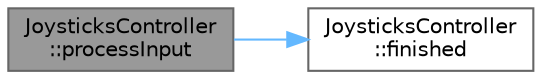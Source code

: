 digraph "JoysticksController::processInput"
{
 // LATEX_PDF_SIZE
  bgcolor="transparent";
  edge [fontname=Helvetica,fontsize=10,labelfontname=Helvetica,labelfontsize=10];
  node [fontname=Helvetica,fontsize=10,shape=box,height=0.2,width=0.4];
  rankdir="LR";
  Node1 [id="Node000001",label="JoysticksController\l::processInput",height=0.2,width=0.4,color="gray40", fillcolor="grey60", style="filled", fontcolor="black",tooltip="Runs the joystick controller loop."];
  Node1 -> Node2 [id="edge1_Node000001_Node000002",color="steelblue1",style="solid",tooltip=" "];
  Node2 [id="Node000002",label="JoysticksController\l::finished",height=0.2,width=0.4,color="grey40", fillcolor="white", style="filled",URL="$classJoysticksController.html#ad065a02230d5d45dda7bb3b33a3dc6c3",tooltip=" "];
}
